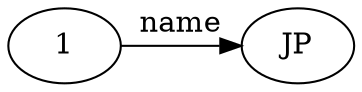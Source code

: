 digraph facebook_name_jp {
    { graph [rank=same]; 1 JP [rank=min]; }
    1 -> JP [label="name"];
}
